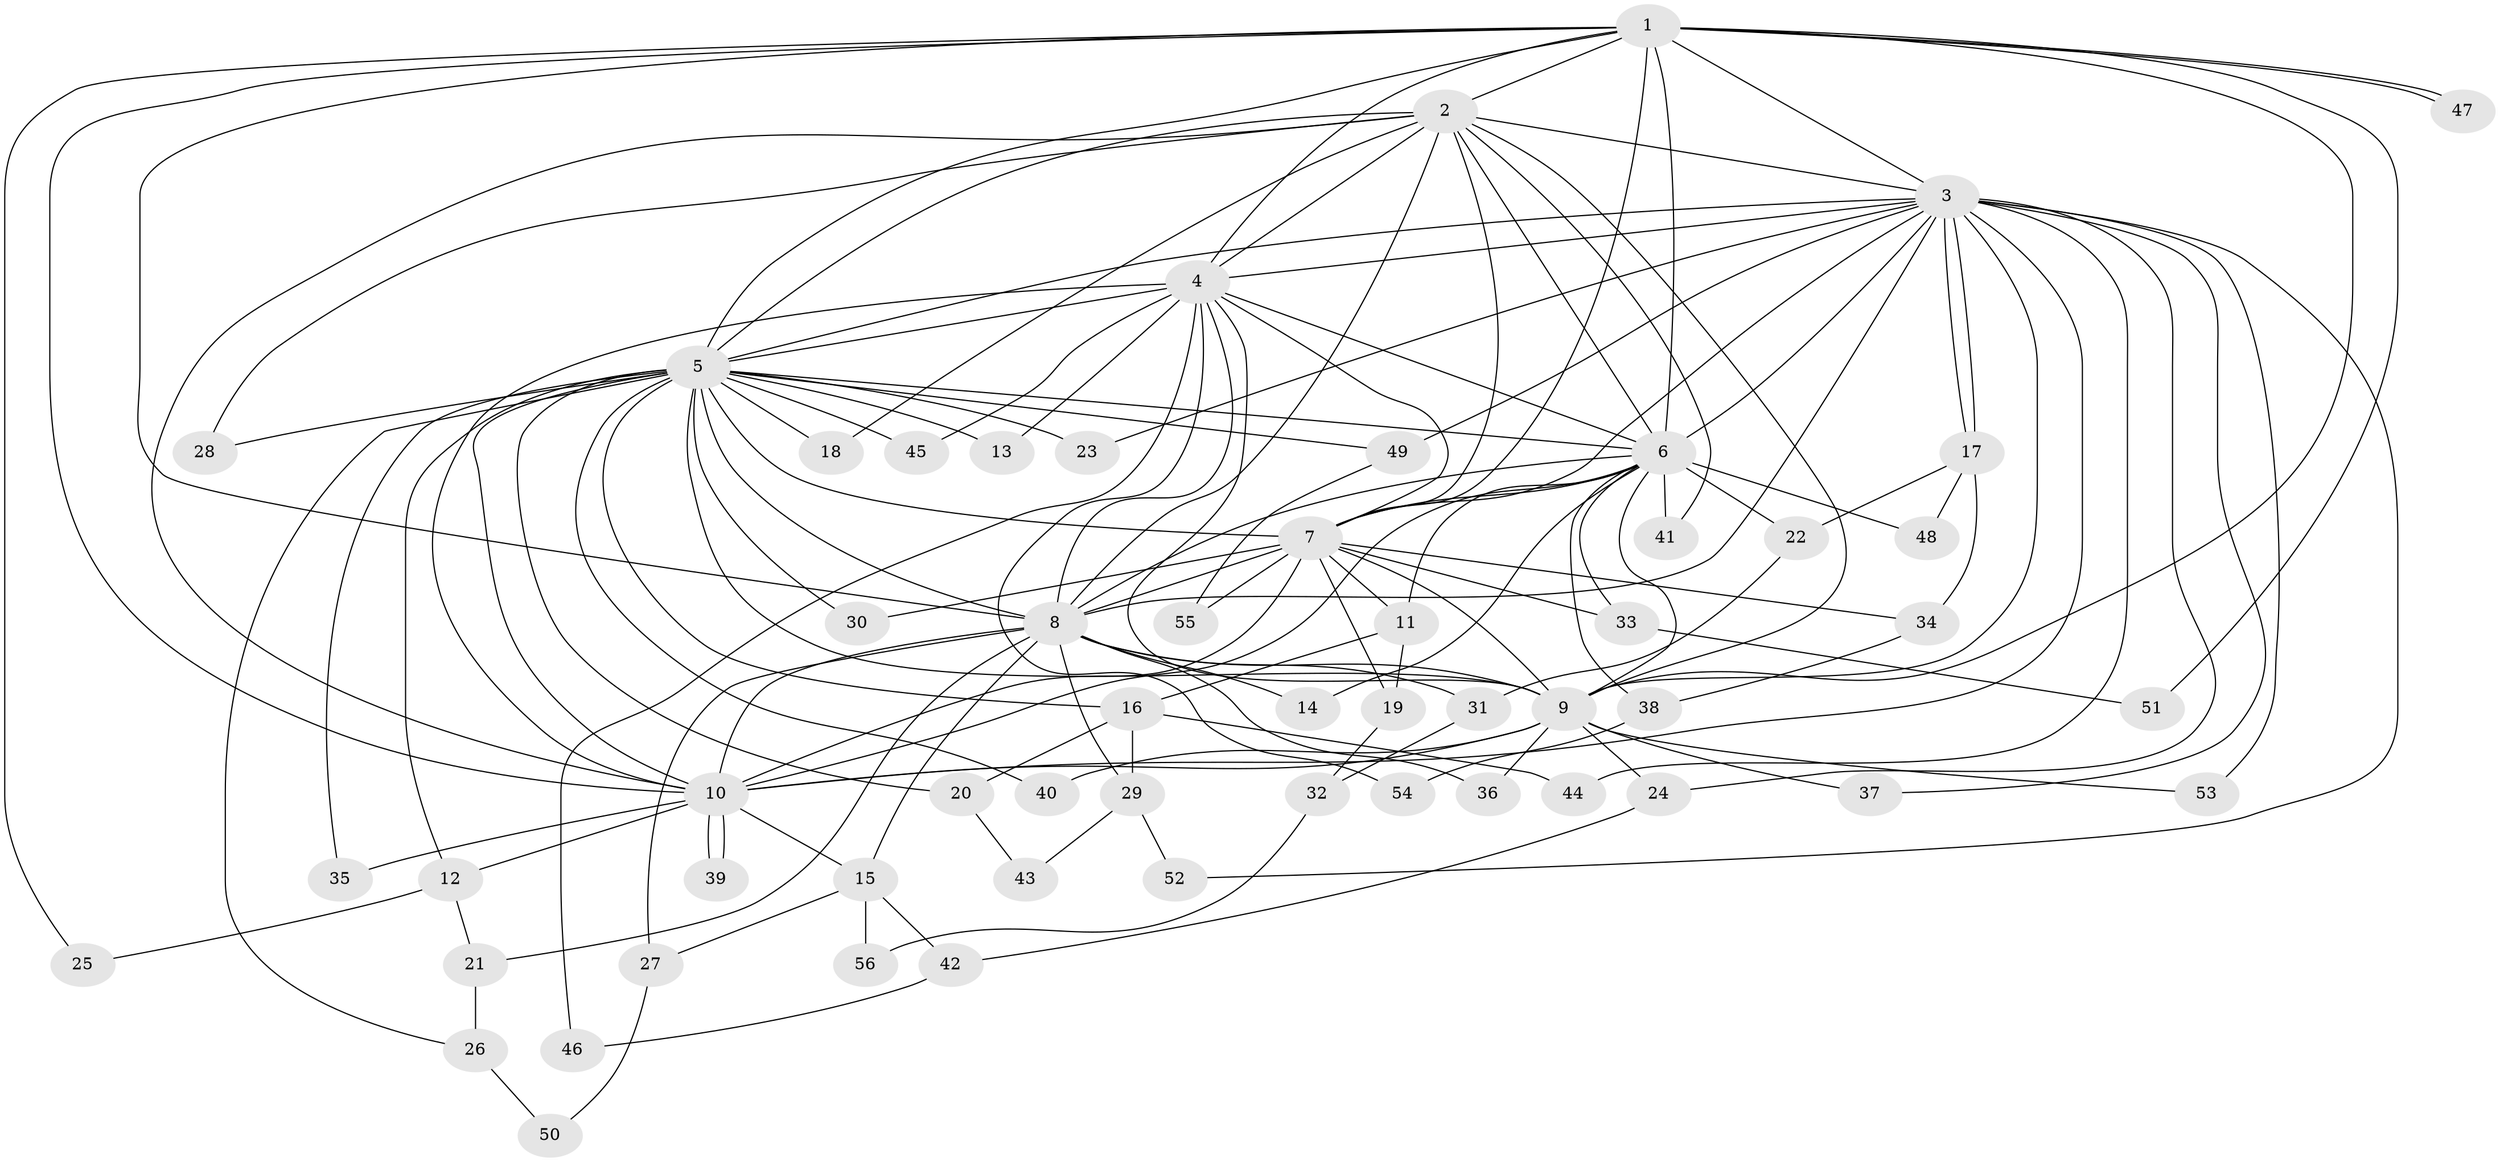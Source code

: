 // coarse degree distribution, {11: 0.05405405405405406, 17: 0.05405405405405406, 10: 0.02702702702702703, 19: 0.02702702702702703, 13: 0.02702702702702703, 12: 0.02702702702702703, 4: 0.10810810810810811, 5: 0.05405405405405406, 6: 0.02702702702702703, 2: 0.3783783783783784, 3: 0.1891891891891892, 1: 0.02702702702702703}
// Generated by graph-tools (version 1.1) at 2025/23/03/03/25 07:23:46]
// undirected, 56 vertices, 137 edges
graph export_dot {
graph [start="1"]
  node [color=gray90,style=filled];
  1;
  2;
  3;
  4;
  5;
  6;
  7;
  8;
  9;
  10;
  11;
  12;
  13;
  14;
  15;
  16;
  17;
  18;
  19;
  20;
  21;
  22;
  23;
  24;
  25;
  26;
  27;
  28;
  29;
  30;
  31;
  32;
  33;
  34;
  35;
  36;
  37;
  38;
  39;
  40;
  41;
  42;
  43;
  44;
  45;
  46;
  47;
  48;
  49;
  50;
  51;
  52;
  53;
  54;
  55;
  56;
  1 -- 2;
  1 -- 3;
  1 -- 4;
  1 -- 5;
  1 -- 6;
  1 -- 7;
  1 -- 8;
  1 -- 9;
  1 -- 10;
  1 -- 25;
  1 -- 47;
  1 -- 47;
  1 -- 51;
  2 -- 3;
  2 -- 4;
  2 -- 5;
  2 -- 6;
  2 -- 7;
  2 -- 8;
  2 -- 9;
  2 -- 10;
  2 -- 18;
  2 -- 28;
  2 -- 41;
  3 -- 4;
  3 -- 5;
  3 -- 6;
  3 -- 7;
  3 -- 8;
  3 -- 9;
  3 -- 10;
  3 -- 17;
  3 -- 17;
  3 -- 23;
  3 -- 24;
  3 -- 37;
  3 -- 44;
  3 -- 49;
  3 -- 52;
  3 -- 53;
  4 -- 5;
  4 -- 6;
  4 -- 7;
  4 -- 8;
  4 -- 9;
  4 -- 10;
  4 -- 13;
  4 -- 45;
  4 -- 46;
  4 -- 54;
  5 -- 6;
  5 -- 7;
  5 -- 8;
  5 -- 9;
  5 -- 10;
  5 -- 12;
  5 -- 13;
  5 -- 16;
  5 -- 18;
  5 -- 20;
  5 -- 23;
  5 -- 26;
  5 -- 28;
  5 -- 30;
  5 -- 35;
  5 -- 40;
  5 -- 45;
  5 -- 49;
  6 -- 7;
  6 -- 8;
  6 -- 9;
  6 -- 10;
  6 -- 11;
  6 -- 14;
  6 -- 22;
  6 -- 33;
  6 -- 38;
  6 -- 41;
  6 -- 48;
  7 -- 8;
  7 -- 9;
  7 -- 10;
  7 -- 11;
  7 -- 19;
  7 -- 30;
  7 -- 33;
  7 -- 34;
  7 -- 55;
  8 -- 9;
  8 -- 10;
  8 -- 14;
  8 -- 15;
  8 -- 21;
  8 -- 27;
  8 -- 29;
  8 -- 31;
  8 -- 36;
  9 -- 10;
  9 -- 24;
  9 -- 36;
  9 -- 37;
  9 -- 40;
  9 -- 53;
  10 -- 12;
  10 -- 15;
  10 -- 35;
  10 -- 39;
  10 -- 39;
  11 -- 16;
  11 -- 19;
  12 -- 21;
  12 -- 25;
  15 -- 27;
  15 -- 42;
  15 -- 56;
  16 -- 20;
  16 -- 29;
  16 -- 44;
  17 -- 22;
  17 -- 34;
  17 -- 48;
  19 -- 32;
  20 -- 43;
  21 -- 26;
  22 -- 31;
  24 -- 42;
  26 -- 50;
  27 -- 50;
  29 -- 43;
  29 -- 52;
  31 -- 32;
  32 -- 56;
  33 -- 51;
  34 -- 38;
  38 -- 54;
  42 -- 46;
  49 -- 55;
}

